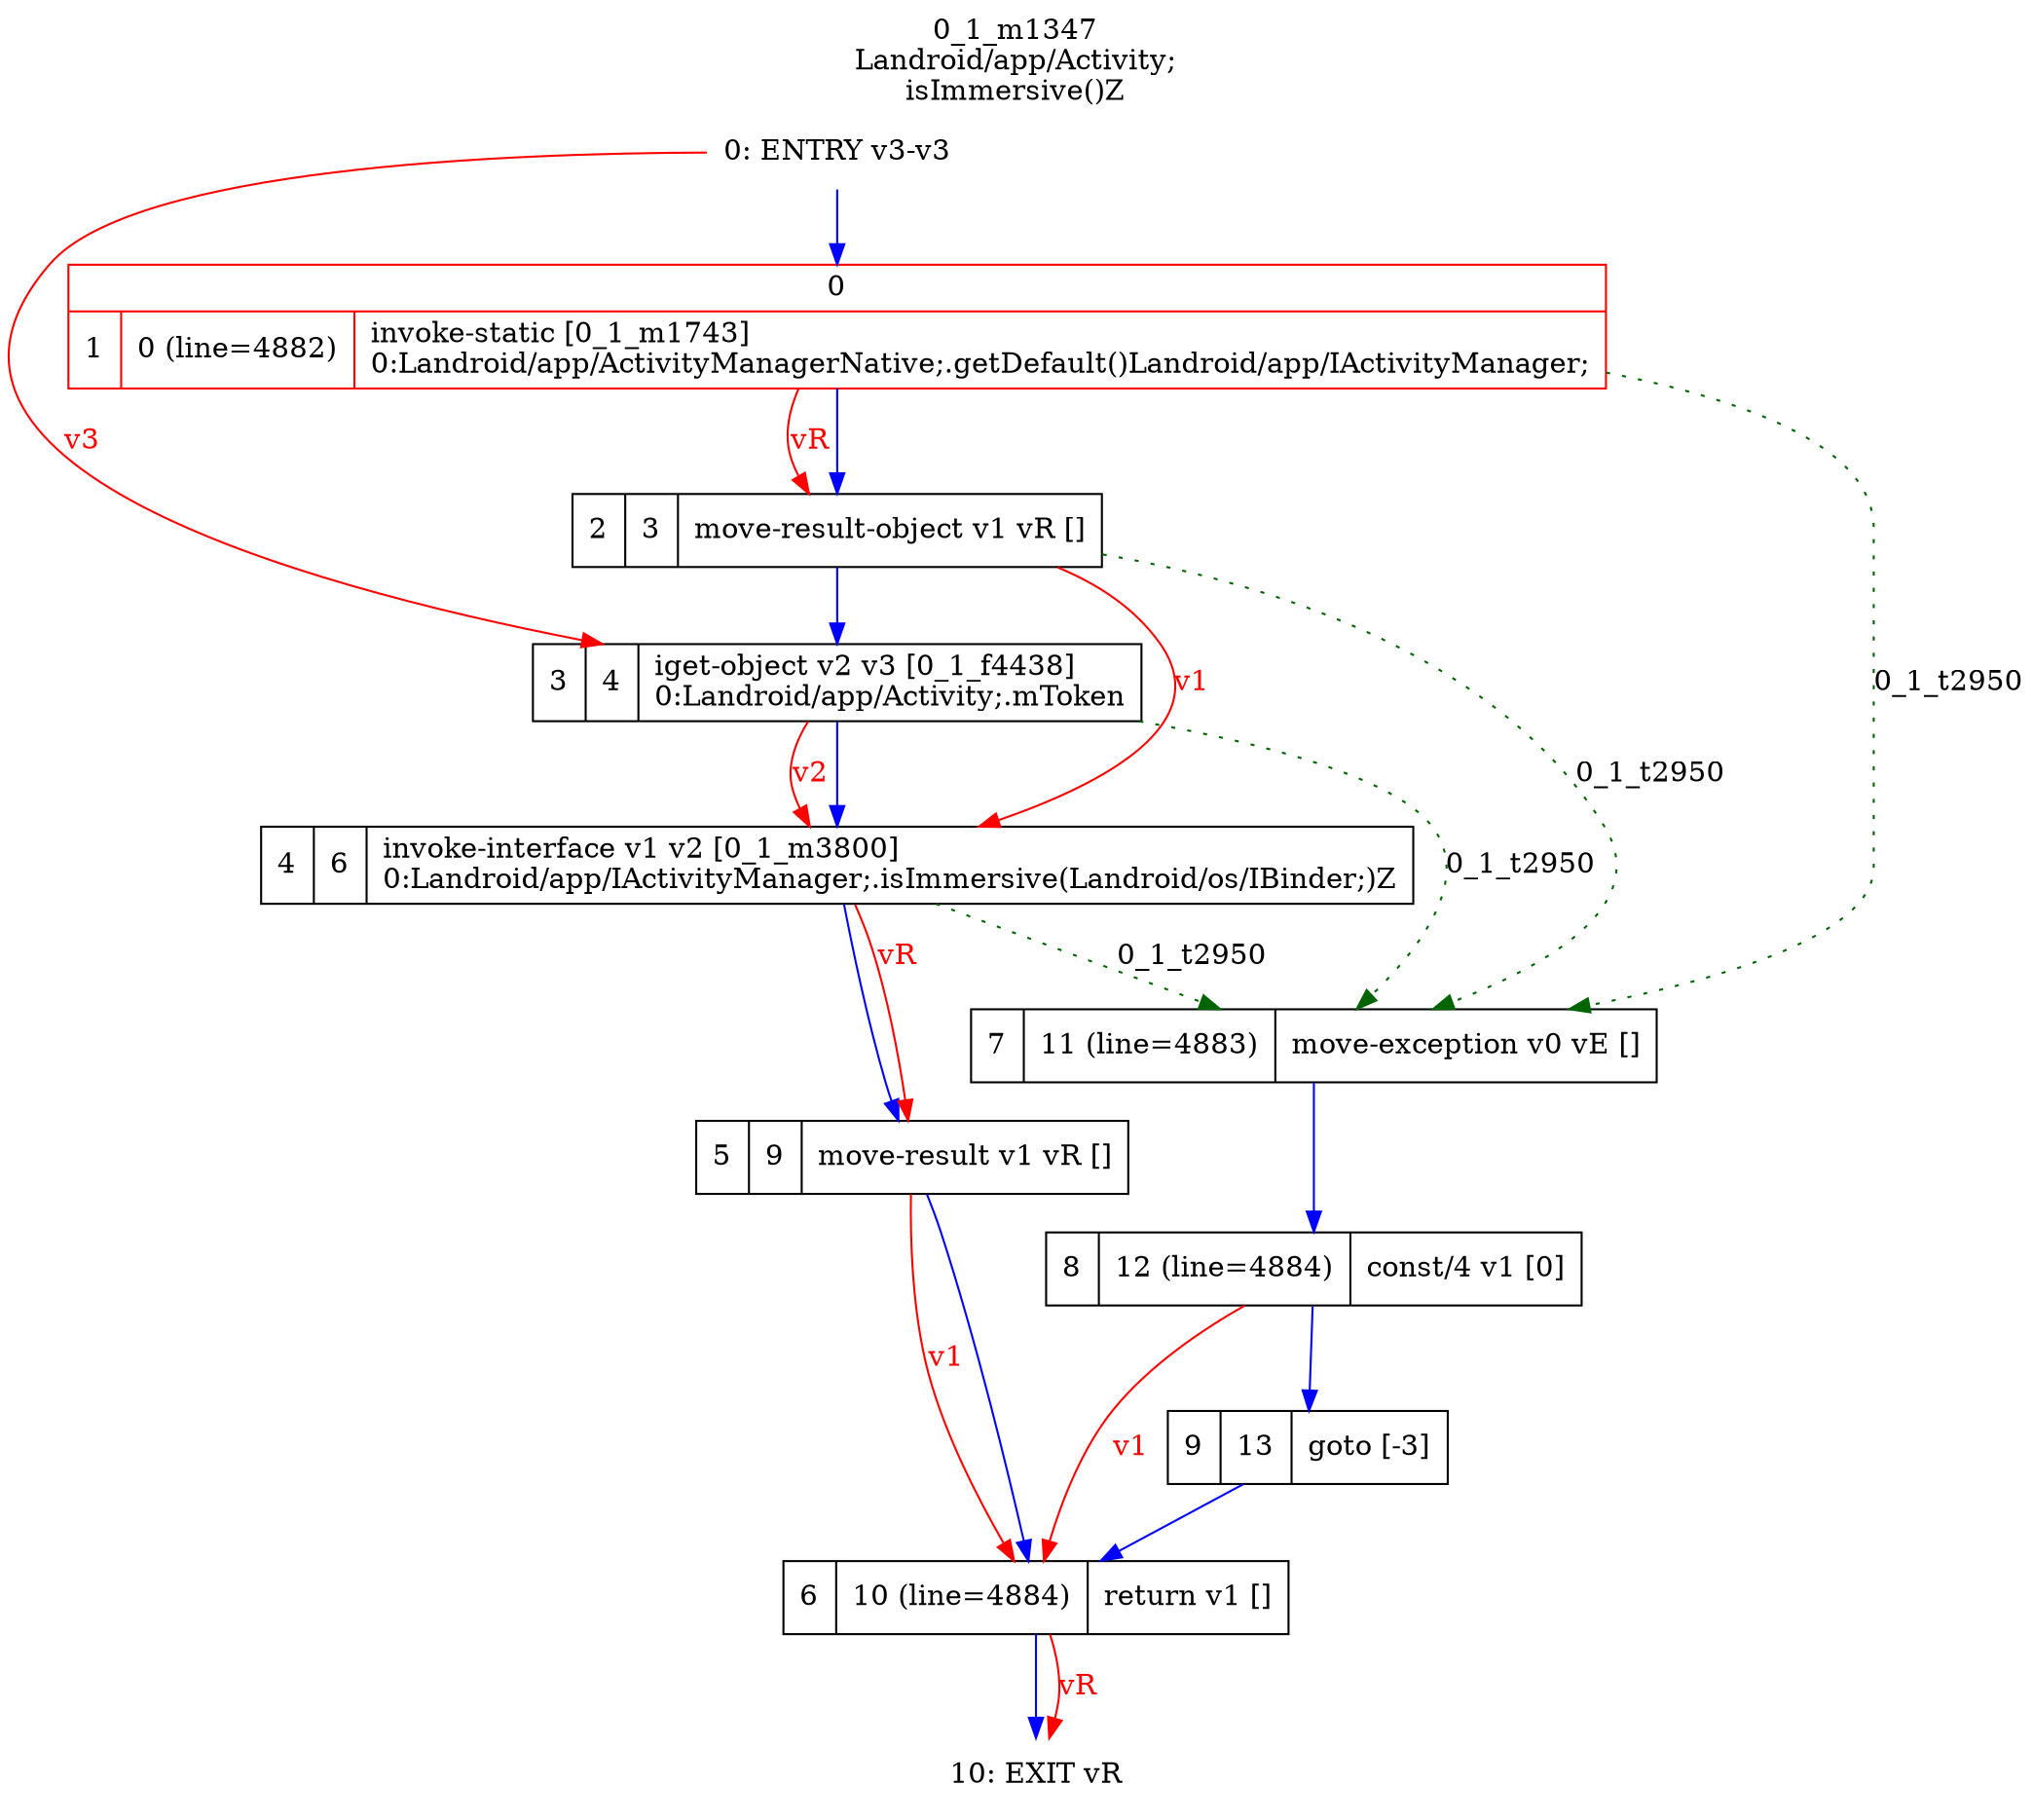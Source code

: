 digraph G {
rankdir=UD;
labelloc=t;
label="0_1_m1347\nLandroid/app/Activity;
isImmersive()Z";
1, 2, 3, 4 -> 7 [label="0_1_t2950", color=darkgreen, style=dotted];
0[label="0: ENTRY v3-v3",shape=plaintext];
1[label="{0|{1|0 (line=4882)|invoke-static [0_1_m1743]\l0:Landroid/app/ActivityManagerNative;.getDefault()Landroid/app/IActivityManager;\l}}",shape=record,URL="0_1_m1743.dot", color=red];
2[label="2|3|move-result-object v1 vR []\l",shape=record];
3[label="3|4|iget-object v2 v3 [0_1_f4438]\l0:Landroid/app/Activity;.mToken\l",shape=record];
4[label="4|6|invoke-interface v1 v2 [0_1_m3800]\l0:Landroid/app/IActivityManager;.isImmersive(Landroid/os/IBinder;)Z\l",shape=record,URL="0_1_m3800.dot"];
5[label="5|9|move-result v1 vR []\l",shape=record];
6[label="6|10 (line=4884)|return v1 []\l",shape=record];
7[label="7|11 (line=4883)|move-exception v0 vE []\l",shape=record];
8[label="8|12 (line=4884)|const/4 v1 [0]\l",shape=record];
9[label="9|13|goto [-3]\l",shape=record];
10[label="10: EXIT vR",shape=plaintext];
0->1 [color=blue, fontcolor=blue,weight=100, taillabel=""];
1->2 [color=blue, fontcolor=blue,weight=100, taillabel=""];
2->3 [color=blue, fontcolor=blue,weight=100, taillabel=""];
3->4 [color=blue, fontcolor=blue,weight=100, taillabel=""];
4->5 [color=blue, fontcolor=blue,weight=100, taillabel=""];
5->6 [color=blue, fontcolor=blue,weight=100, taillabel=""];
6->10 [color=blue, fontcolor=blue,weight=100, taillabel=""];
7->8 [color=blue, fontcolor=blue,weight=100, taillabel=""];
8->9 [color=blue, fontcolor=blue,weight=100, taillabel=""];
9->6 [color=blue, fontcolor=blue,weight=100, taillabel=""];
1->2 [color=red, fontcolor=red, label="vR"];
0->3 [color=red, fontcolor=red, label="v3"];
2->4 [color=red, fontcolor=red, label="v1"];
3->4 [color=red, fontcolor=red, label="v2"];
4->5 [color=red, fontcolor=red, label="vR"];
5->6 [color=red, fontcolor=red, label="v1"];
8->6 [color=red, fontcolor=red, label="v1"];
6->10 [color=red, fontcolor=red, label="vR"];
}
